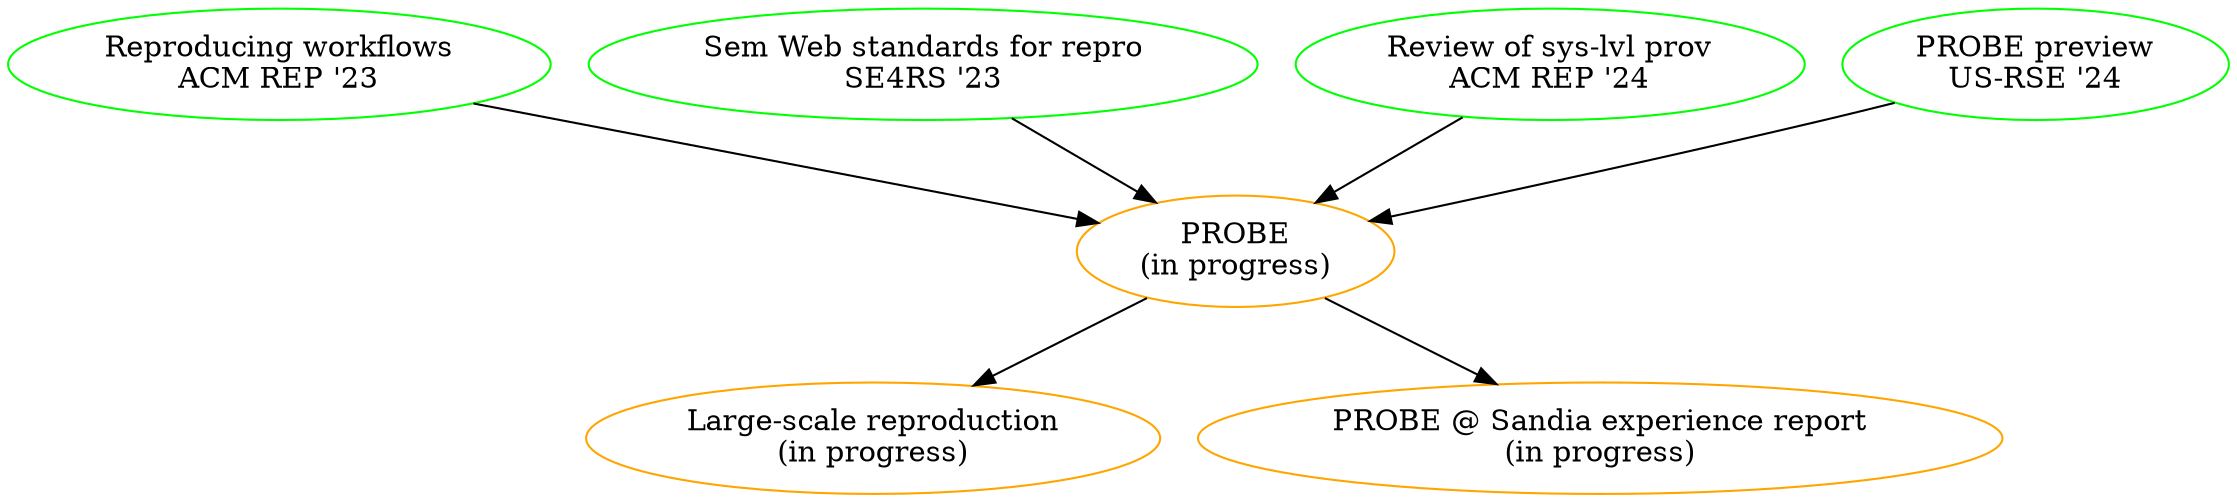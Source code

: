 digraph G {
  wf [label="Reproducing workflows\nACM REP '23" color="green"];
  standards [label="Sem Web standards for repro\nSE4RS '23" color="green"];
  bench [label="Review of sys-lvl prov\nACM REP '24" color="green"];

  PROBE [label="PROBE\n(in progress)" color="orange"];
  PROBE_preview [label="PROBE preview\nUS-RSE '24" color="green"];

  copr [label="Large-scale reproduction\n(in progress)" color="orange"]
  sandia_ex [label="PROBE @ Sandia experience report\n(in progress)" color="orange"]

  {wf, standards, bench, PROBE_preview} -> PROBE -> {copr, sandia_ex};
}
